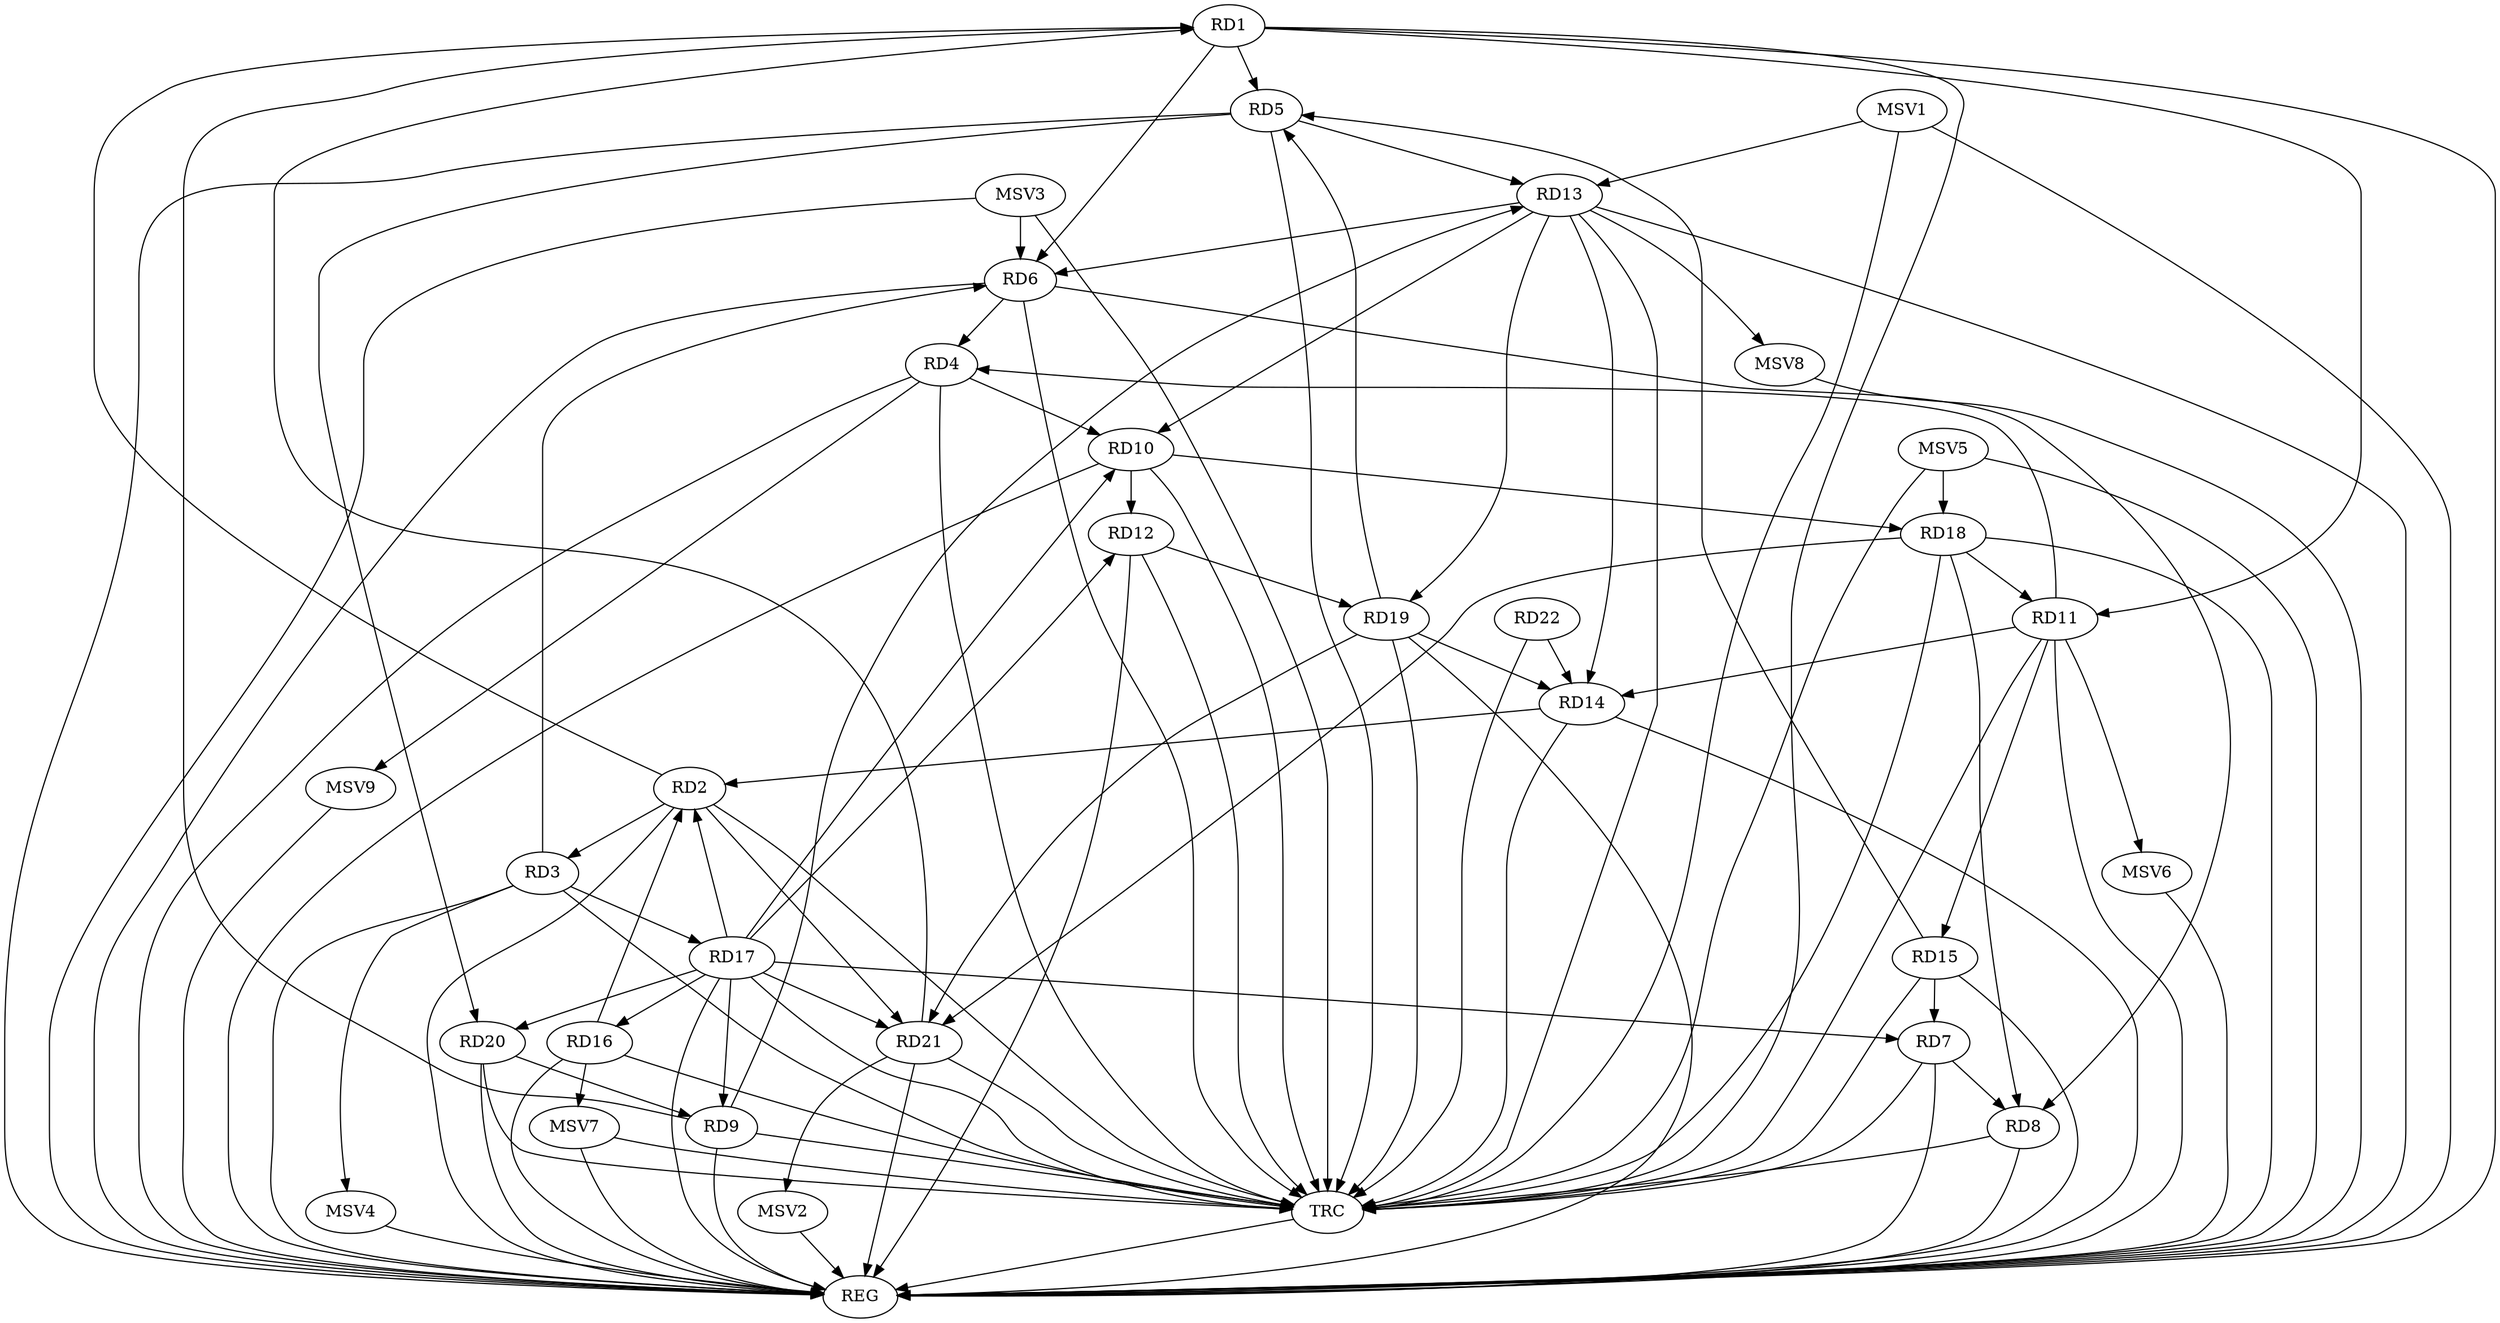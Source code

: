strict digraph G {
  RD1 [ label="RD1" ];
  RD2 [ label="RD2" ];
  RD3 [ label="RD3" ];
  RD4 [ label="RD4" ];
  RD5 [ label="RD5" ];
  RD6 [ label="RD6" ];
  RD7 [ label="RD7" ];
  RD8 [ label="RD8" ];
  RD9 [ label="RD9" ];
  RD10 [ label="RD10" ];
  RD11 [ label="RD11" ];
  RD12 [ label="RD12" ];
  RD13 [ label="RD13" ];
  RD14 [ label="RD14" ];
  RD15 [ label="RD15" ];
  RD16 [ label="RD16" ];
  RD17 [ label="RD17" ];
  RD18 [ label="RD18" ];
  RD19 [ label="RD19" ];
  RD20 [ label="RD20" ];
  RD21 [ label="RD21" ];
  RD22 [ label="RD22" ];
  REG [ label="REG" ];
  TRC [ label="TRC" ];
  MSV1 [ label="MSV1" ];
  MSV2 [ label="MSV2" ];
  MSV3 [ label="MSV3" ];
  MSV4 [ label="MSV4" ];
  MSV5 [ label="MSV5" ];
  MSV6 [ label="MSV6" ];
  MSV7 [ label="MSV7" ];
  MSV8 [ label="MSV8" ];
  MSV9 [ label="MSV9" ];
  RD2 -> RD1;
  RD1 -> RD5;
  RD1 -> RD6;
  RD9 -> RD1;
  RD1 -> RD11;
  RD21 -> RD1;
  RD2 -> RD3;
  RD14 -> RD2;
  RD16 -> RD2;
  RD17 -> RD2;
  RD2 -> RD21;
  RD3 -> RD6;
  RD3 -> RD17;
  RD6 -> RD4;
  RD4 -> RD10;
  RD11 -> RD4;
  RD5 -> RD13;
  RD15 -> RD5;
  RD19 -> RD5;
  RD5 -> RD20;
  RD6 -> RD8;
  RD13 -> RD6;
  RD7 -> RD8;
  RD15 -> RD7;
  RD17 -> RD7;
  RD18 -> RD8;
  RD9 -> RD13;
  RD17 -> RD9;
  RD20 -> RD9;
  RD10 -> RD12;
  RD13 -> RD10;
  RD17 -> RD10;
  RD10 -> RD18;
  RD11 -> RD14;
  RD11 -> RD15;
  RD18 -> RD11;
  RD12 -> RD19;
  RD13 -> RD14;
  RD13 -> RD19;
  RD19 -> RD14;
  RD22 -> RD14;
  RD17 -> RD21;
  RD18 -> RD21;
  RD19 -> RD21;
  RD1 -> REG;
  RD2 -> REG;
  RD3 -> REG;
  RD4 -> REG;
  RD5 -> REG;
  RD6 -> REG;
  RD7 -> REG;
  RD8 -> REG;
  RD9 -> REG;
  RD10 -> REG;
  RD11 -> REG;
  RD12 -> REG;
  RD13 -> REG;
  RD14 -> REG;
  RD15 -> REG;
  RD16 -> REG;
  RD17 -> REG;
  RD18 -> REG;
  RD19 -> REG;
  RD20 -> REG;
  RD21 -> REG;
  RD1 -> TRC;
  RD2 -> TRC;
  RD3 -> TRC;
  RD4 -> TRC;
  RD5 -> TRC;
  RD6 -> TRC;
  RD7 -> TRC;
  RD8 -> TRC;
  RD9 -> TRC;
  RD10 -> TRC;
  RD11 -> TRC;
  RD12 -> TRC;
  RD13 -> TRC;
  RD14 -> TRC;
  RD15 -> TRC;
  RD16 -> TRC;
  RD17 -> TRC;
  RD18 -> TRC;
  RD19 -> TRC;
  RD20 -> TRC;
  RD21 -> TRC;
  RD22 -> TRC;
  TRC -> REG;
  RD17 -> RD16;
  RD17 -> RD12;
  RD17 -> RD20;
  MSV1 -> RD13;
  MSV1 -> REG;
  MSV1 -> TRC;
  RD21 -> MSV2;
  MSV2 -> REG;
  MSV3 -> RD6;
  MSV3 -> REG;
  MSV3 -> TRC;
  RD3 -> MSV4;
  MSV4 -> REG;
  MSV5 -> RD18;
  MSV5 -> REG;
  MSV5 -> TRC;
  RD11 -> MSV6;
  MSV6 -> REG;
  RD16 -> MSV7;
  MSV7 -> REG;
  MSV7 -> TRC;
  RD13 -> MSV8;
  MSV8 -> REG;
  RD4 -> MSV9;
  MSV9 -> REG;
}
